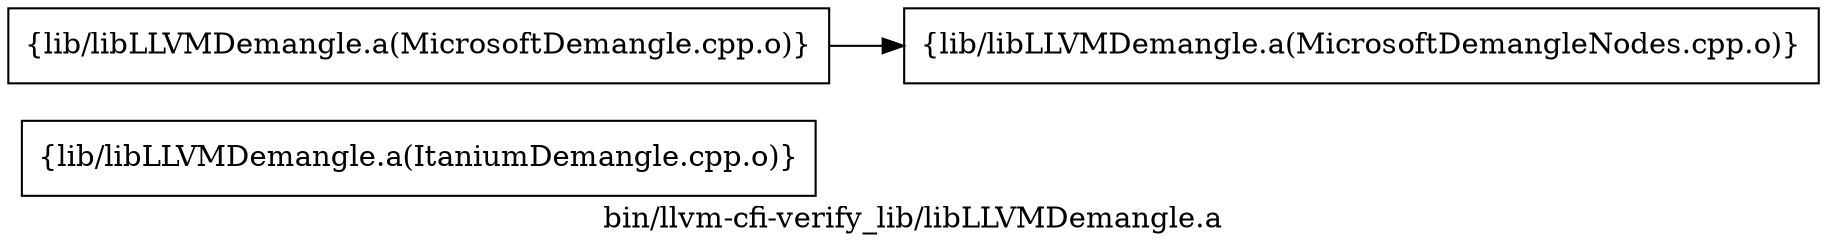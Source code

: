 digraph "bin/llvm-cfi-verify_lib/libLLVMDemangle.a" {
	label="bin/llvm-cfi-verify_lib/libLLVMDemangle.a";
	rankdir=LR;

	Node0x55746a6acc18 [shape=record,shape=box,group=0,label="{lib/libLLVMDemangle.a(ItaniumDemangle.cpp.o)}"];
	Node0x55746a6ad348 [shape=record,shape=box,group=0,label="{lib/libLLVMDemangle.a(MicrosoftDemangle.cpp.o)}"];
	Node0x55746a6ad348 -> Node0x55746a6add48;
	Node0x55746a6add48 [shape=record,shape=box,group=0,label="{lib/libLLVMDemangle.a(MicrosoftDemangleNodes.cpp.o)}"];
}
